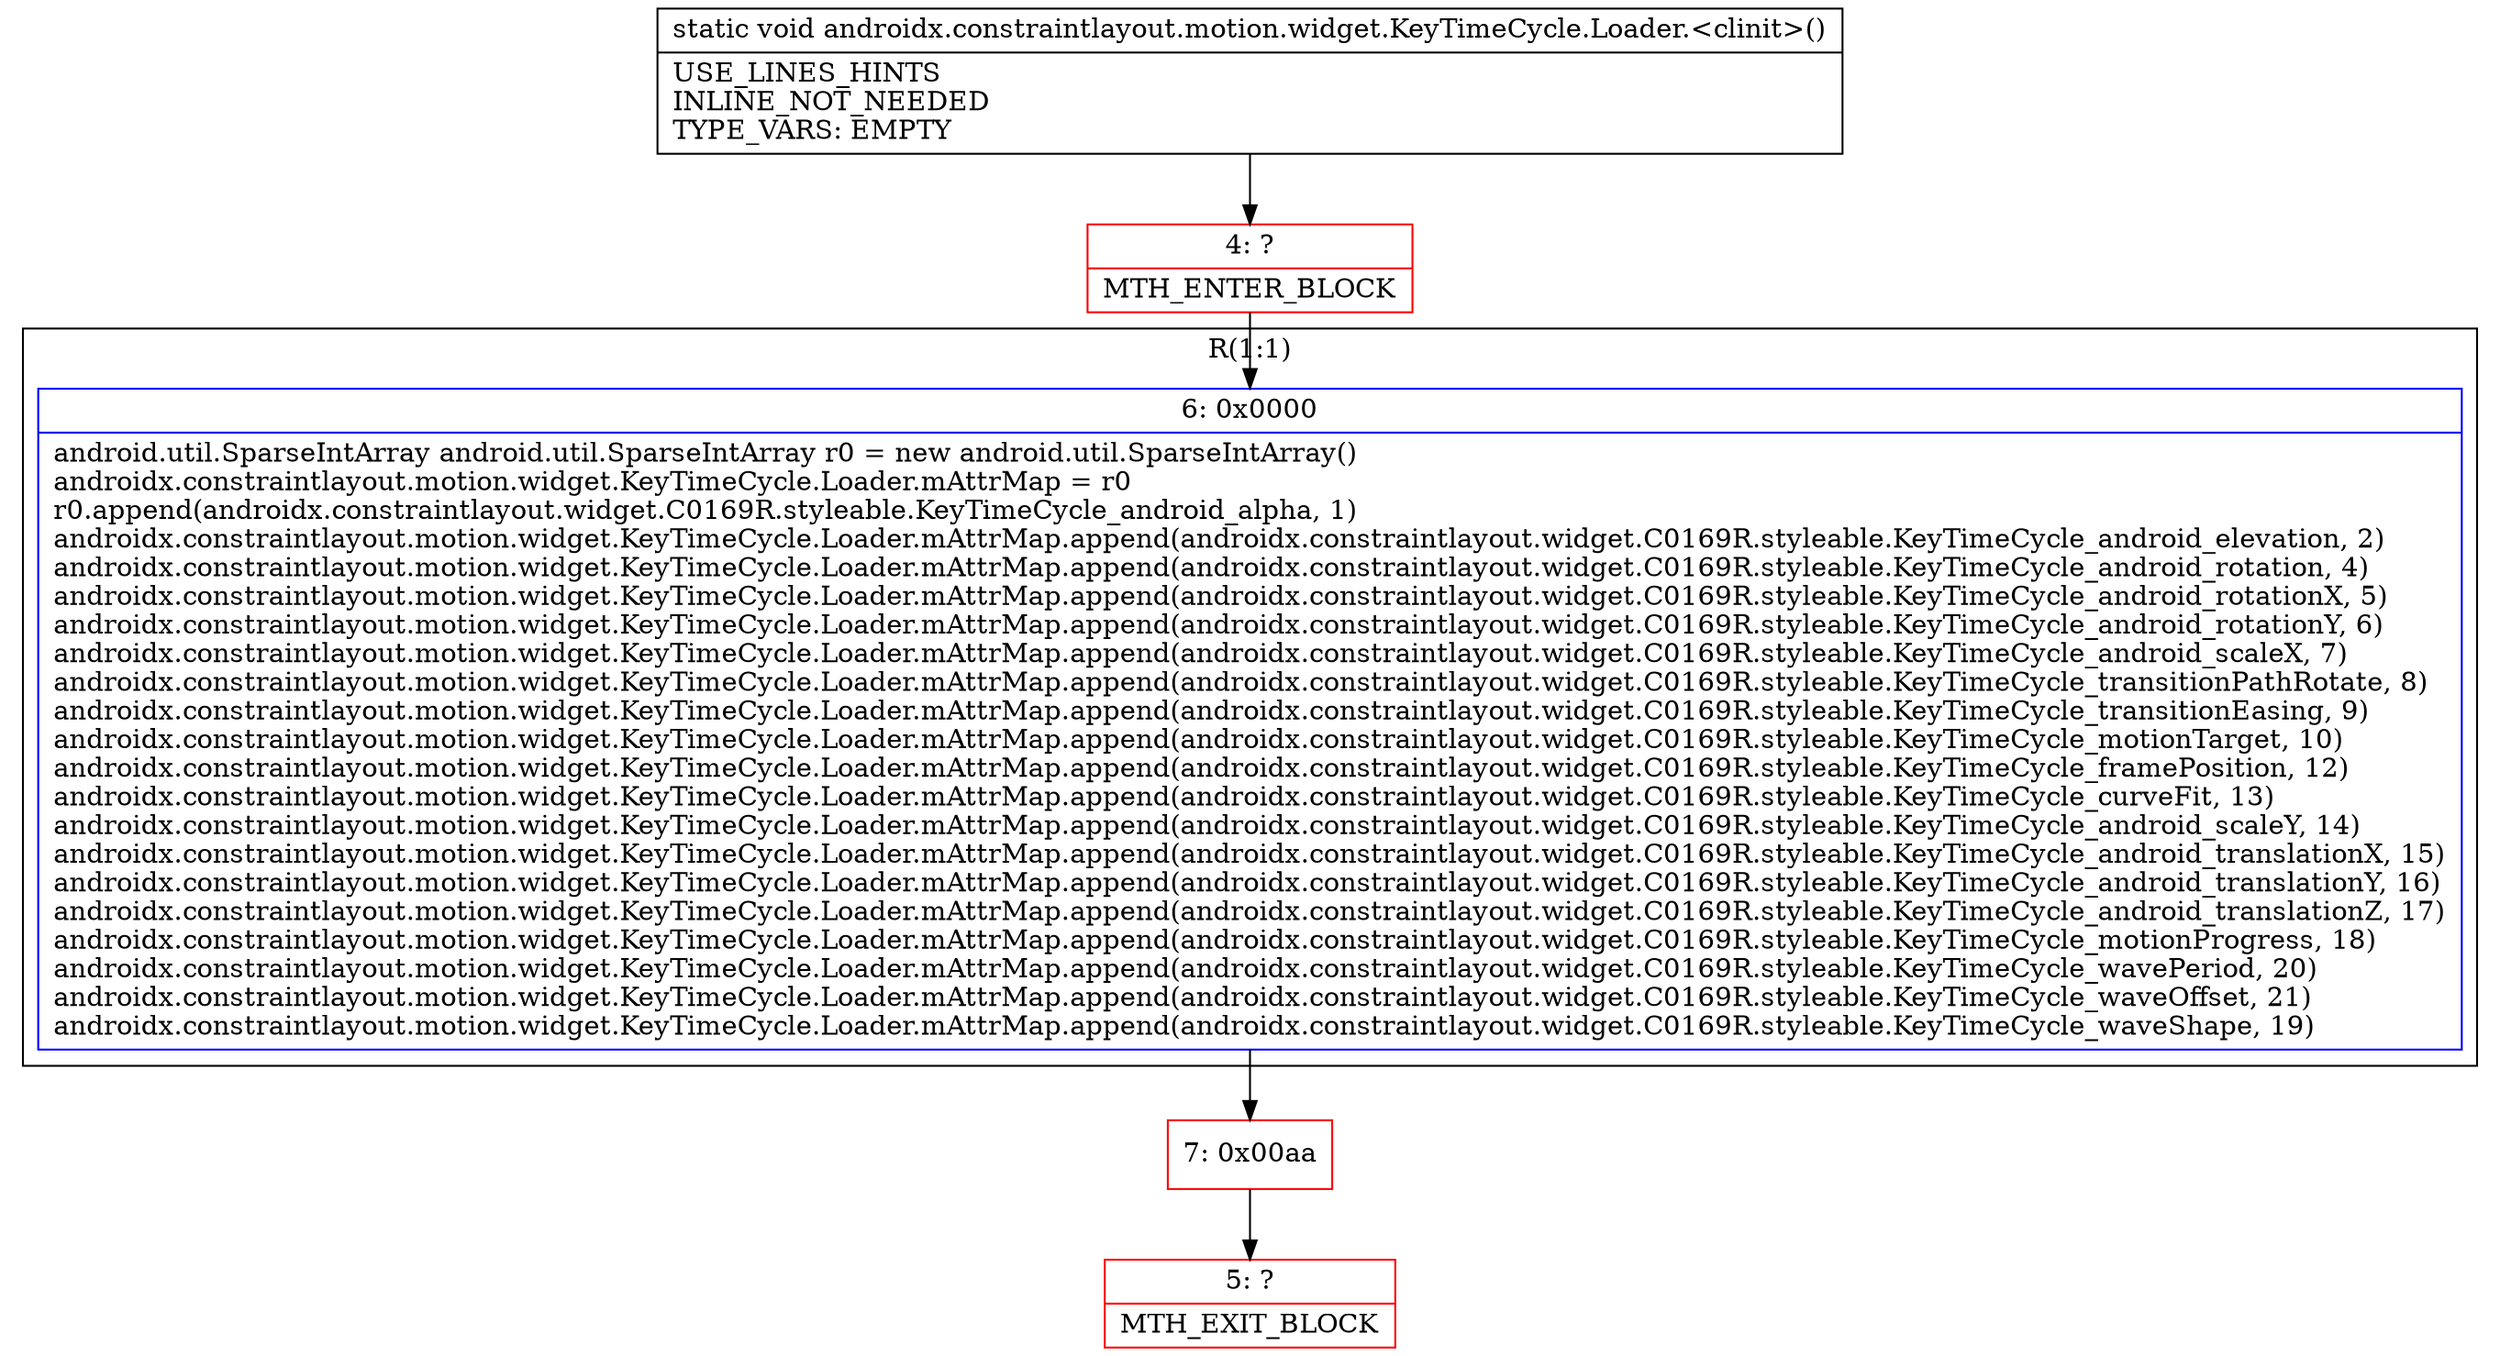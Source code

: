 digraph "CFG forandroidx.constraintlayout.motion.widget.KeyTimeCycle.Loader.\<clinit\>()V" {
subgraph cluster_Region_715981261 {
label = "R(1:1)";
node [shape=record,color=blue];
Node_6 [shape=record,label="{6\:\ 0x0000|android.util.SparseIntArray android.util.SparseIntArray r0 = new android.util.SparseIntArray()\landroidx.constraintlayout.motion.widget.KeyTimeCycle.Loader.mAttrMap = r0\lr0.append(androidx.constraintlayout.widget.C0169R.styleable.KeyTimeCycle_android_alpha, 1)\landroidx.constraintlayout.motion.widget.KeyTimeCycle.Loader.mAttrMap.append(androidx.constraintlayout.widget.C0169R.styleable.KeyTimeCycle_android_elevation, 2)\landroidx.constraintlayout.motion.widget.KeyTimeCycle.Loader.mAttrMap.append(androidx.constraintlayout.widget.C0169R.styleable.KeyTimeCycle_android_rotation, 4)\landroidx.constraintlayout.motion.widget.KeyTimeCycle.Loader.mAttrMap.append(androidx.constraintlayout.widget.C0169R.styleable.KeyTimeCycle_android_rotationX, 5)\landroidx.constraintlayout.motion.widget.KeyTimeCycle.Loader.mAttrMap.append(androidx.constraintlayout.widget.C0169R.styleable.KeyTimeCycle_android_rotationY, 6)\landroidx.constraintlayout.motion.widget.KeyTimeCycle.Loader.mAttrMap.append(androidx.constraintlayout.widget.C0169R.styleable.KeyTimeCycle_android_scaleX, 7)\landroidx.constraintlayout.motion.widget.KeyTimeCycle.Loader.mAttrMap.append(androidx.constraintlayout.widget.C0169R.styleable.KeyTimeCycle_transitionPathRotate, 8)\landroidx.constraintlayout.motion.widget.KeyTimeCycle.Loader.mAttrMap.append(androidx.constraintlayout.widget.C0169R.styleable.KeyTimeCycle_transitionEasing, 9)\landroidx.constraintlayout.motion.widget.KeyTimeCycle.Loader.mAttrMap.append(androidx.constraintlayout.widget.C0169R.styleable.KeyTimeCycle_motionTarget, 10)\landroidx.constraintlayout.motion.widget.KeyTimeCycle.Loader.mAttrMap.append(androidx.constraintlayout.widget.C0169R.styleable.KeyTimeCycle_framePosition, 12)\landroidx.constraintlayout.motion.widget.KeyTimeCycle.Loader.mAttrMap.append(androidx.constraintlayout.widget.C0169R.styleable.KeyTimeCycle_curveFit, 13)\landroidx.constraintlayout.motion.widget.KeyTimeCycle.Loader.mAttrMap.append(androidx.constraintlayout.widget.C0169R.styleable.KeyTimeCycle_android_scaleY, 14)\landroidx.constraintlayout.motion.widget.KeyTimeCycle.Loader.mAttrMap.append(androidx.constraintlayout.widget.C0169R.styleable.KeyTimeCycle_android_translationX, 15)\landroidx.constraintlayout.motion.widget.KeyTimeCycle.Loader.mAttrMap.append(androidx.constraintlayout.widget.C0169R.styleable.KeyTimeCycle_android_translationY, 16)\landroidx.constraintlayout.motion.widget.KeyTimeCycle.Loader.mAttrMap.append(androidx.constraintlayout.widget.C0169R.styleable.KeyTimeCycle_android_translationZ, 17)\landroidx.constraintlayout.motion.widget.KeyTimeCycle.Loader.mAttrMap.append(androidx.constraintlayout.widget.C0169R.styleable.KeyTimeCycle_motionProgress, 18)\landroidx.constraintlayout.motion.widget.KeyTimeCycle.Loader.mAttrMap.append(androidx.constraintlayout.widget.C0169R.styleable.KeyTimeCycle_wavePeriod, 20)\landroidx.constraintlayout.motion.widget.KeyTimeCycle.Loader.mAttrMap.append(androidx.constraintlayout.widget.C0169R.styleable.KeyTimeCycle_waveOffset, 21)\landroidx.constraintlayout.motion.widget.KeyTimeCycle.Loader.mAttrMap.append(androidx.constraintlayout.widget.C0169R.styleable.KeyTimeCycle_waveShape, 19)\l}"];
}
Node_4 [shape=record,color=red,label="{4\:\ ?|MTH_ENTER_BLOCK\l}"];
Node_7 [shape=record,color=red,label="{7\:\ 0x00aa}"];
Node_5 [shape=record,color=red,label="{5\:\ ?|MTH_EXIT_BLOCK\l}"];
MethodNode[shape=record,label="{static void androidx.constraintlayout.motion.widget.KeyTimeCycle.Loader.\<clinit\>()  | USE_LINES_HINTS\lINLINE_NOT_NEEDED\lTYPE_VARS: EMPTY\l}"];
MethodNode -> Node_4;Node_6 -> Node_7;
Node_4 -> Node_6;
Node_7 -> Node_5;
}


